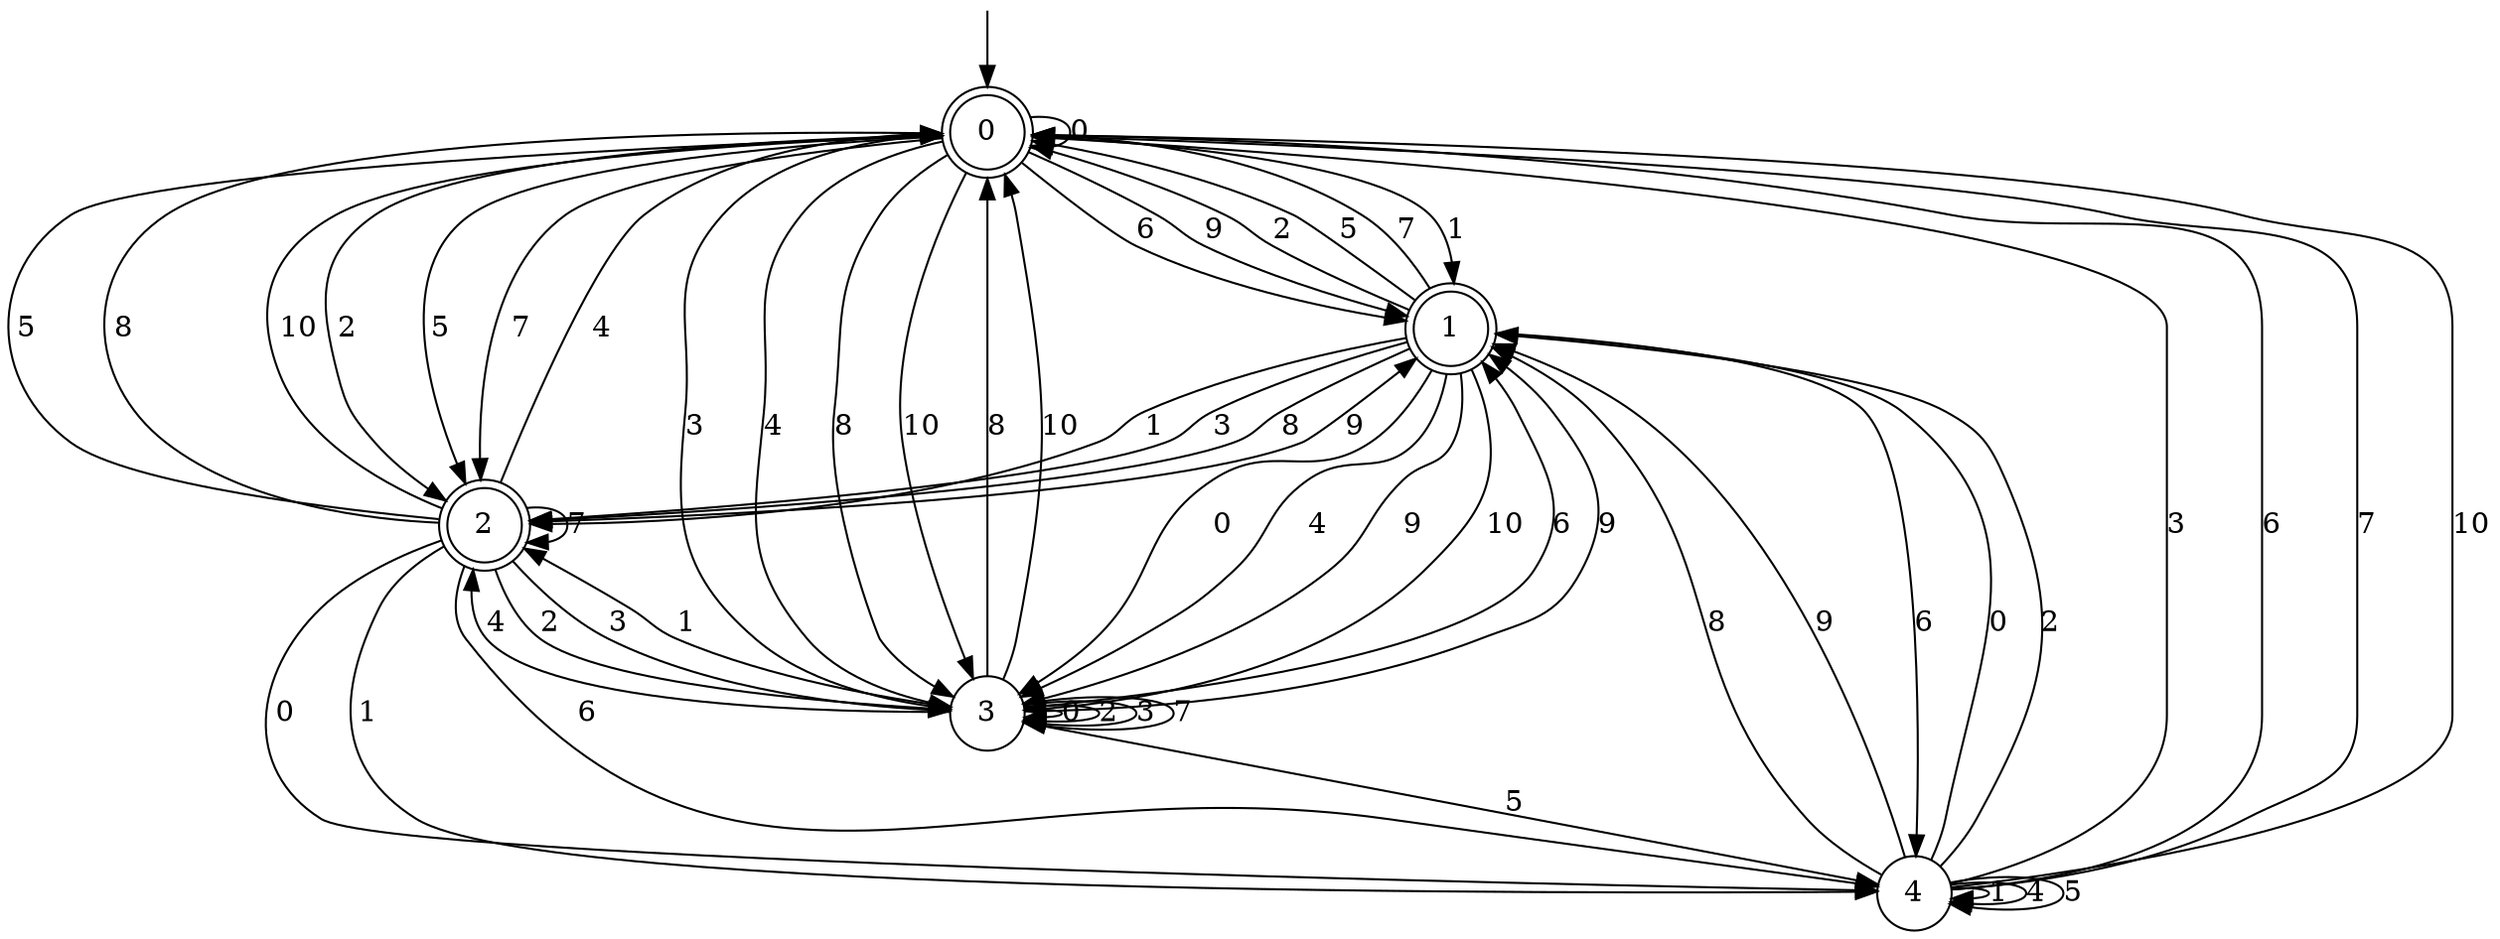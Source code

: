 digraph g {

	s0 [shape="doublecircle" label="0"];
	s1 [shape="doublecircle" label="1"];
	s2 [shape="doublecircle" label="2"];
	s3 [shape="circle" label="3"];
	s4 [shape="circle" label="4"];
	s0 -> s0 [label="0"];
	s0 -> s1 [label="1"];
	s0 -> s2 [label="2"];
	s0 -> s3 [label="3"];
	s0 -> s3 [label="4"];
	s0 -> s2 [label="5"];
	s0 -> s1 [label="6"];
	s0 -> s2 [label="7"];
	s0 -> s3 [label="8"];
	s0 -> s1 [label="9"];
	s0 -> s3 [label="10"];
	s1 -> s3 [label="0"];
	s1 -> s2 [label="1"];
	s1 -> s0 [label="2"];
	s1 -> s2 [label="3"];
	s1 -> s3 [label="4"];
	s1 -> s0 [label="5"];
	s1 -> s4 [label="6"];
	s1 -> s0 [label="7"];
	s1 -> s2 [label="8"];
	s1 -> s3 [label="9"];
	s1 -> s3 [label="10"];
	s2 -> s4 [label="0"];
	s2 -> s4 [label="1"];
	s2 -> s3 [label="2"];
	s2 -> s3 [label="3"];
	s2 -> s0 [label="4"];
	s2 -> s0 [label="5"];
	s2 -> s4 [label="6"];
	s2 -> s2 [label="7"];
	s2 -> s0 [label="8"];
	s2 -> s1 [label="9"];
	s2 -> s0 [label="10"];
	s3 -> s3 [label="0"];
	s3 -> s2 [label="1"];
	s3 -> s3 [label="2"];
	s3 -> s3 [label="3"];
	s3 -> s2 [label="4"];
	s3 -> s4 [label="5"];
	s3 -> s1 [label="6"];
	s3 -> s3 [label="7"];
	s3 -> s0 [label="8"];
	s3 -> s1 [label="9"];
	s3 -> s0 [label="10"];
	s4 -> s1 [label="0"];
	s4 -> s4 [label="1"];
	s4 -> s1 [label="2"];
	s4 -> s0 [label="3"];
	s4 -> s4 [label="4"];
	s4 -> s4 [label="5"];
	s4 -> s0 [label="6"];
	s4 -> s0 [label="7"];
	s4 -> s1 [label="8"];
	s4 -> s1 [label="9"];
	s4 -> s0 [label="10"];

__start0 [label="" shape="none" width="0" height="0"];
__start0 -> s0;

}
